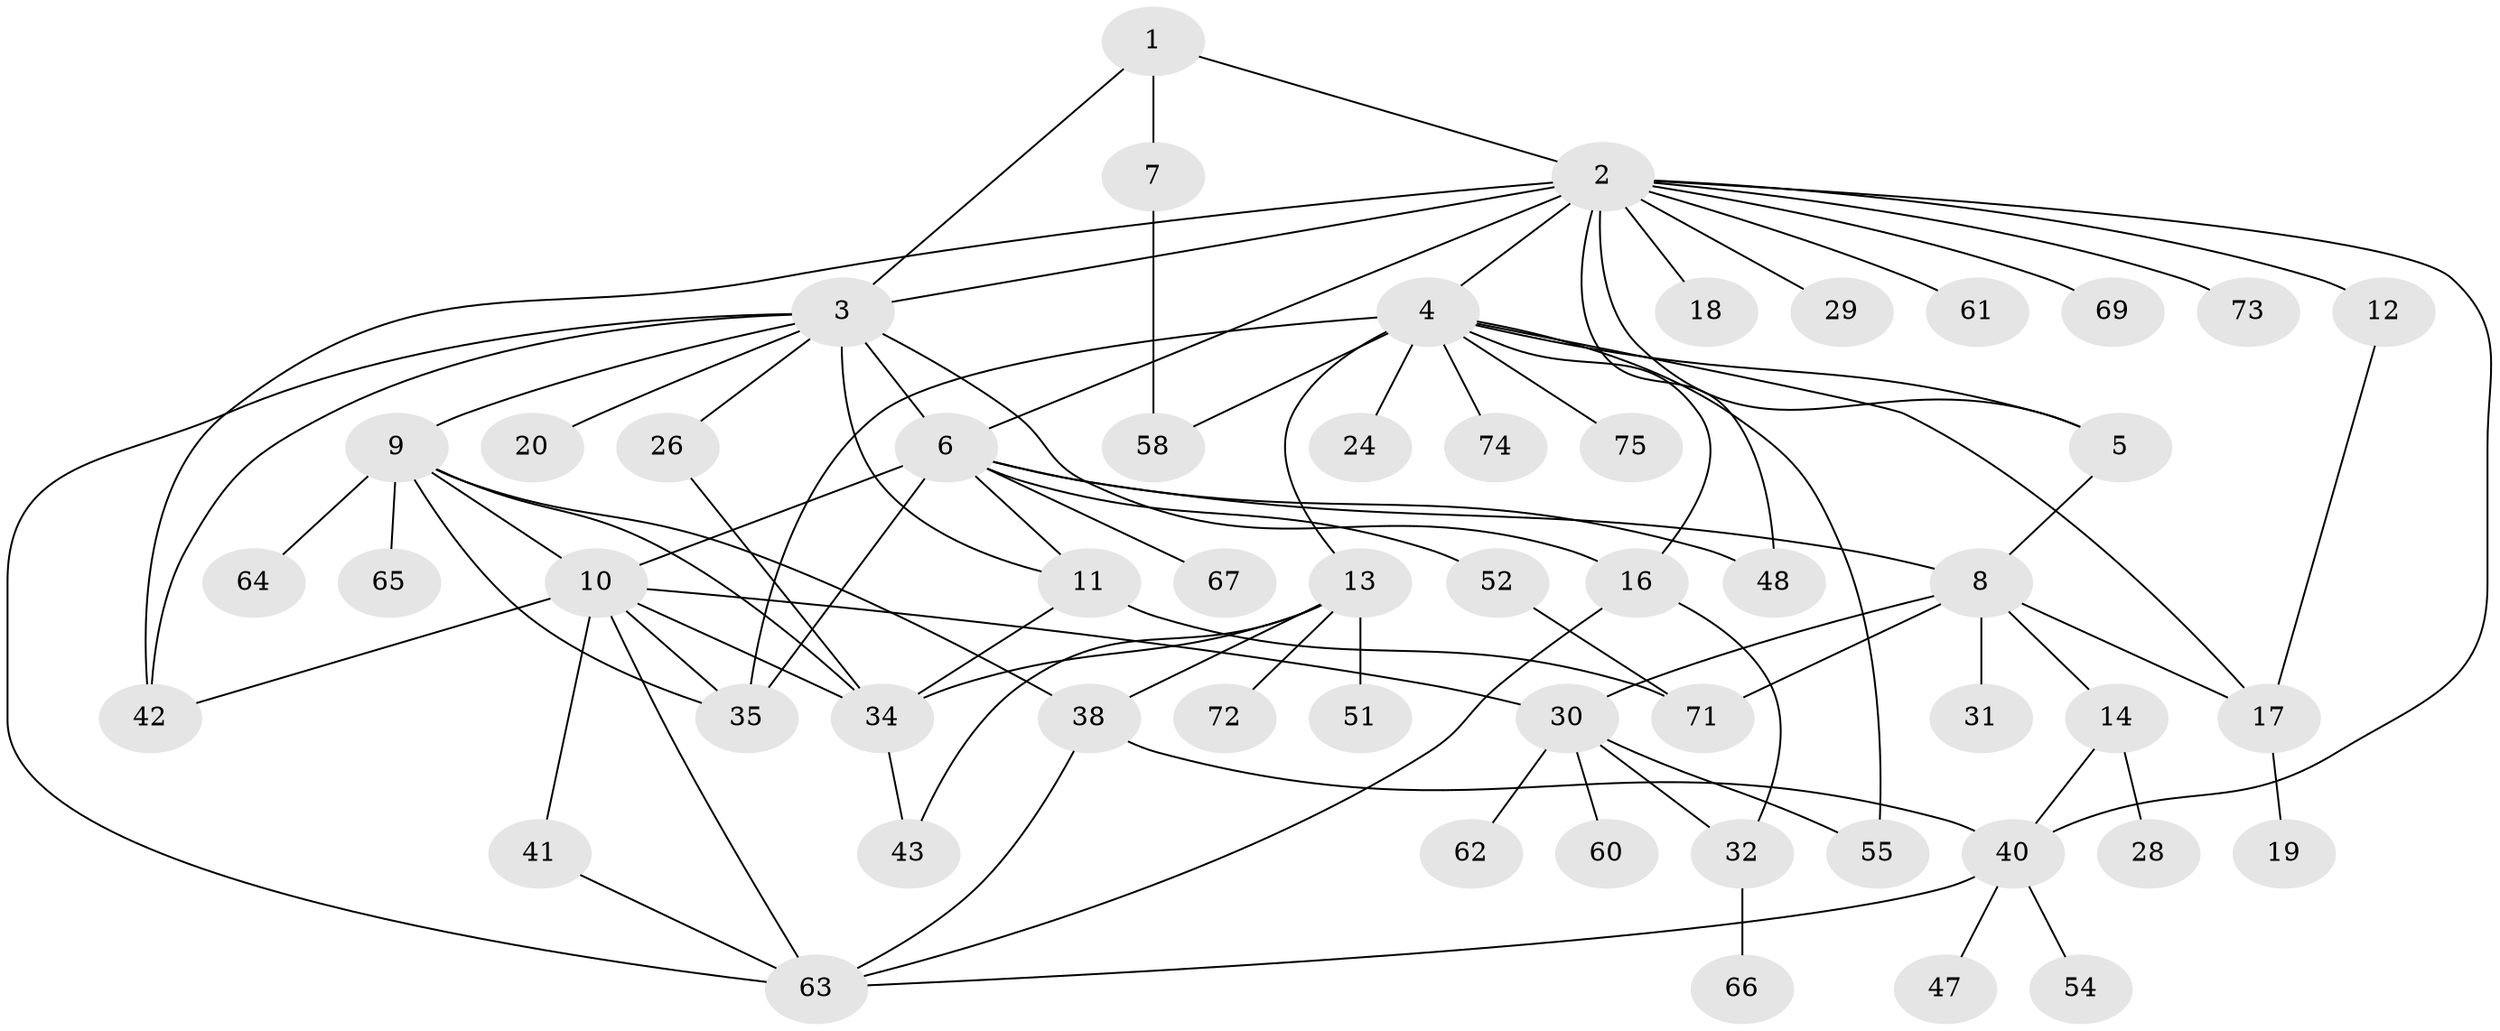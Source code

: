 // original degree distribution, {3: 0.13333333333333333, 12: 0.04, 9: 0.013333333333333334, 8: 0.02666666666666667, 4: 0.09333333333333334, 2: 0.24, 7: 0.02666666666666667, 1: 0.36, 5: 0.02666666666666667, 6: 0.04}
// Generated by graph-tools (version 1.1) at 2025/41/03/06/25 10:41:51]
// undirected, 54 vertices, 87 edges
graph export_dot {
graph [start="1"]
  node [color=gray90,style=filled];
  1;
  2 [super="+39"];
  3 [super="+36"];
  4 [super="+57"];
  5 [super="+22"];
  6 [super="+49"];
  7 [super="+21"];
  8 [super="+45"];
  9 [super="+56"];
  10 [super="+15"];
  11 [super="+59"];
  12 [super="+68"];
  13 [super="+23"];
  14 [super="+25"];
  16;
  17 [super="+27"];
  18;
  19;
  20;
  24;
  26;
  28;
  29;
  30 [super="+37"];
  31;
  32 [super="+33"];
  34 [super="+53"];
  35 [super="+70"];
  38 [super="+50"];
  40 [super="+46"];
  41 [super="+44"];
  42;
  43;
  47;
  48;
  51;
  52;
  54;
  55;
  58;
  60;
  61;
  62;
  63;
  64;
  65;
  66;
  67;
  69;
  71;
  72;
  73;
  74;
  75;
  1 -- 2;
  1 -- 3;
  1 -- 7;
  2 -- 3 [weight=2];
  2 -- 4 [weight=2];
  2 -- 5;
  2 -- 12 [weight=2];
  2 -- 18;
  2 -- 29;
  2 -- 40;
  2 -- 42;
  2 -- 61;
  2 -- 73;
  2 -- 48;
  2 -- 6;
  2 -- 69;
  3 -- 6;
  3 -- 9;
  3 -- 11;
  3 -- 16;
  3 -- 20;
  3 -- 26;
  3 -- 42;
  3 -- 63;
  4 -- 13;
  4 -- 16;
  4 -- 17;
  4 -- 24;
  4 -- 55;
  4 -- 58;
  4 -- 74;
  4 -- 75;
  4 -- 5;
  4 -- 35;
  5 -- 8;
  6 -- 8;
  6 -- 10;
  6 -- 11;
  6 -- 48;
  6 -- 52;
  6 -- 67;
  6 -- 35;
  7 -- 58;
  8 -- 14;
  8 -- 30;
  8 -- 31;
  8 -- 71;
  8 -- 17;
  9 -- 64;
  9 -- 65;
  9 -- 38;
  9 -- 34;
  9 -- 35;
  9 -- 10;
  10 -- 35;
  10 -- 34;
  10 -- 42;
  10 -- 63;
  10 -- 30;
  10 -- 41;
  11 -- 34;
  11 -- 71;
  12 -- 17;
  13 -- 38;
  13 -- 43;
  13 -- 51;
  13 -- 72;
  13 -- 34;
  14 -- 28;
  14 -- 40;
  16 -- 63;
  16 -- 32;
  17 -- 19;
  26 -- 34;
  30 -- 32;
  30 -- 62;
  30 -- 60;
  30 -- 55;
  32 -- 66;
  34 -- 43;
  38 -- 40;
  38 -- 63;
  40 -- 47;
  40 -- 54;
  40 -- 63;
  41 -- 63;
  52 -- 71;
}
